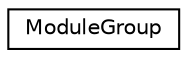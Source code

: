 digraph "Graphical Class Hierarchy"
{
  edge [fontname="Helvetica",fontsize="10",labelfontname="Helvetica",labelfontsize="10"];
  node [fontname="Helvetica",fontsize="10",shape=record];
  rankdir="LR";
  Node0 [label="ModuleGroup",height=0.2,width=0.4,color="black", fillcolor="white", style="filled",URL="$classModuleGroup.html",tooltip="ModuleGroup: A group of modules that are updated on a separate thread. "];
}
